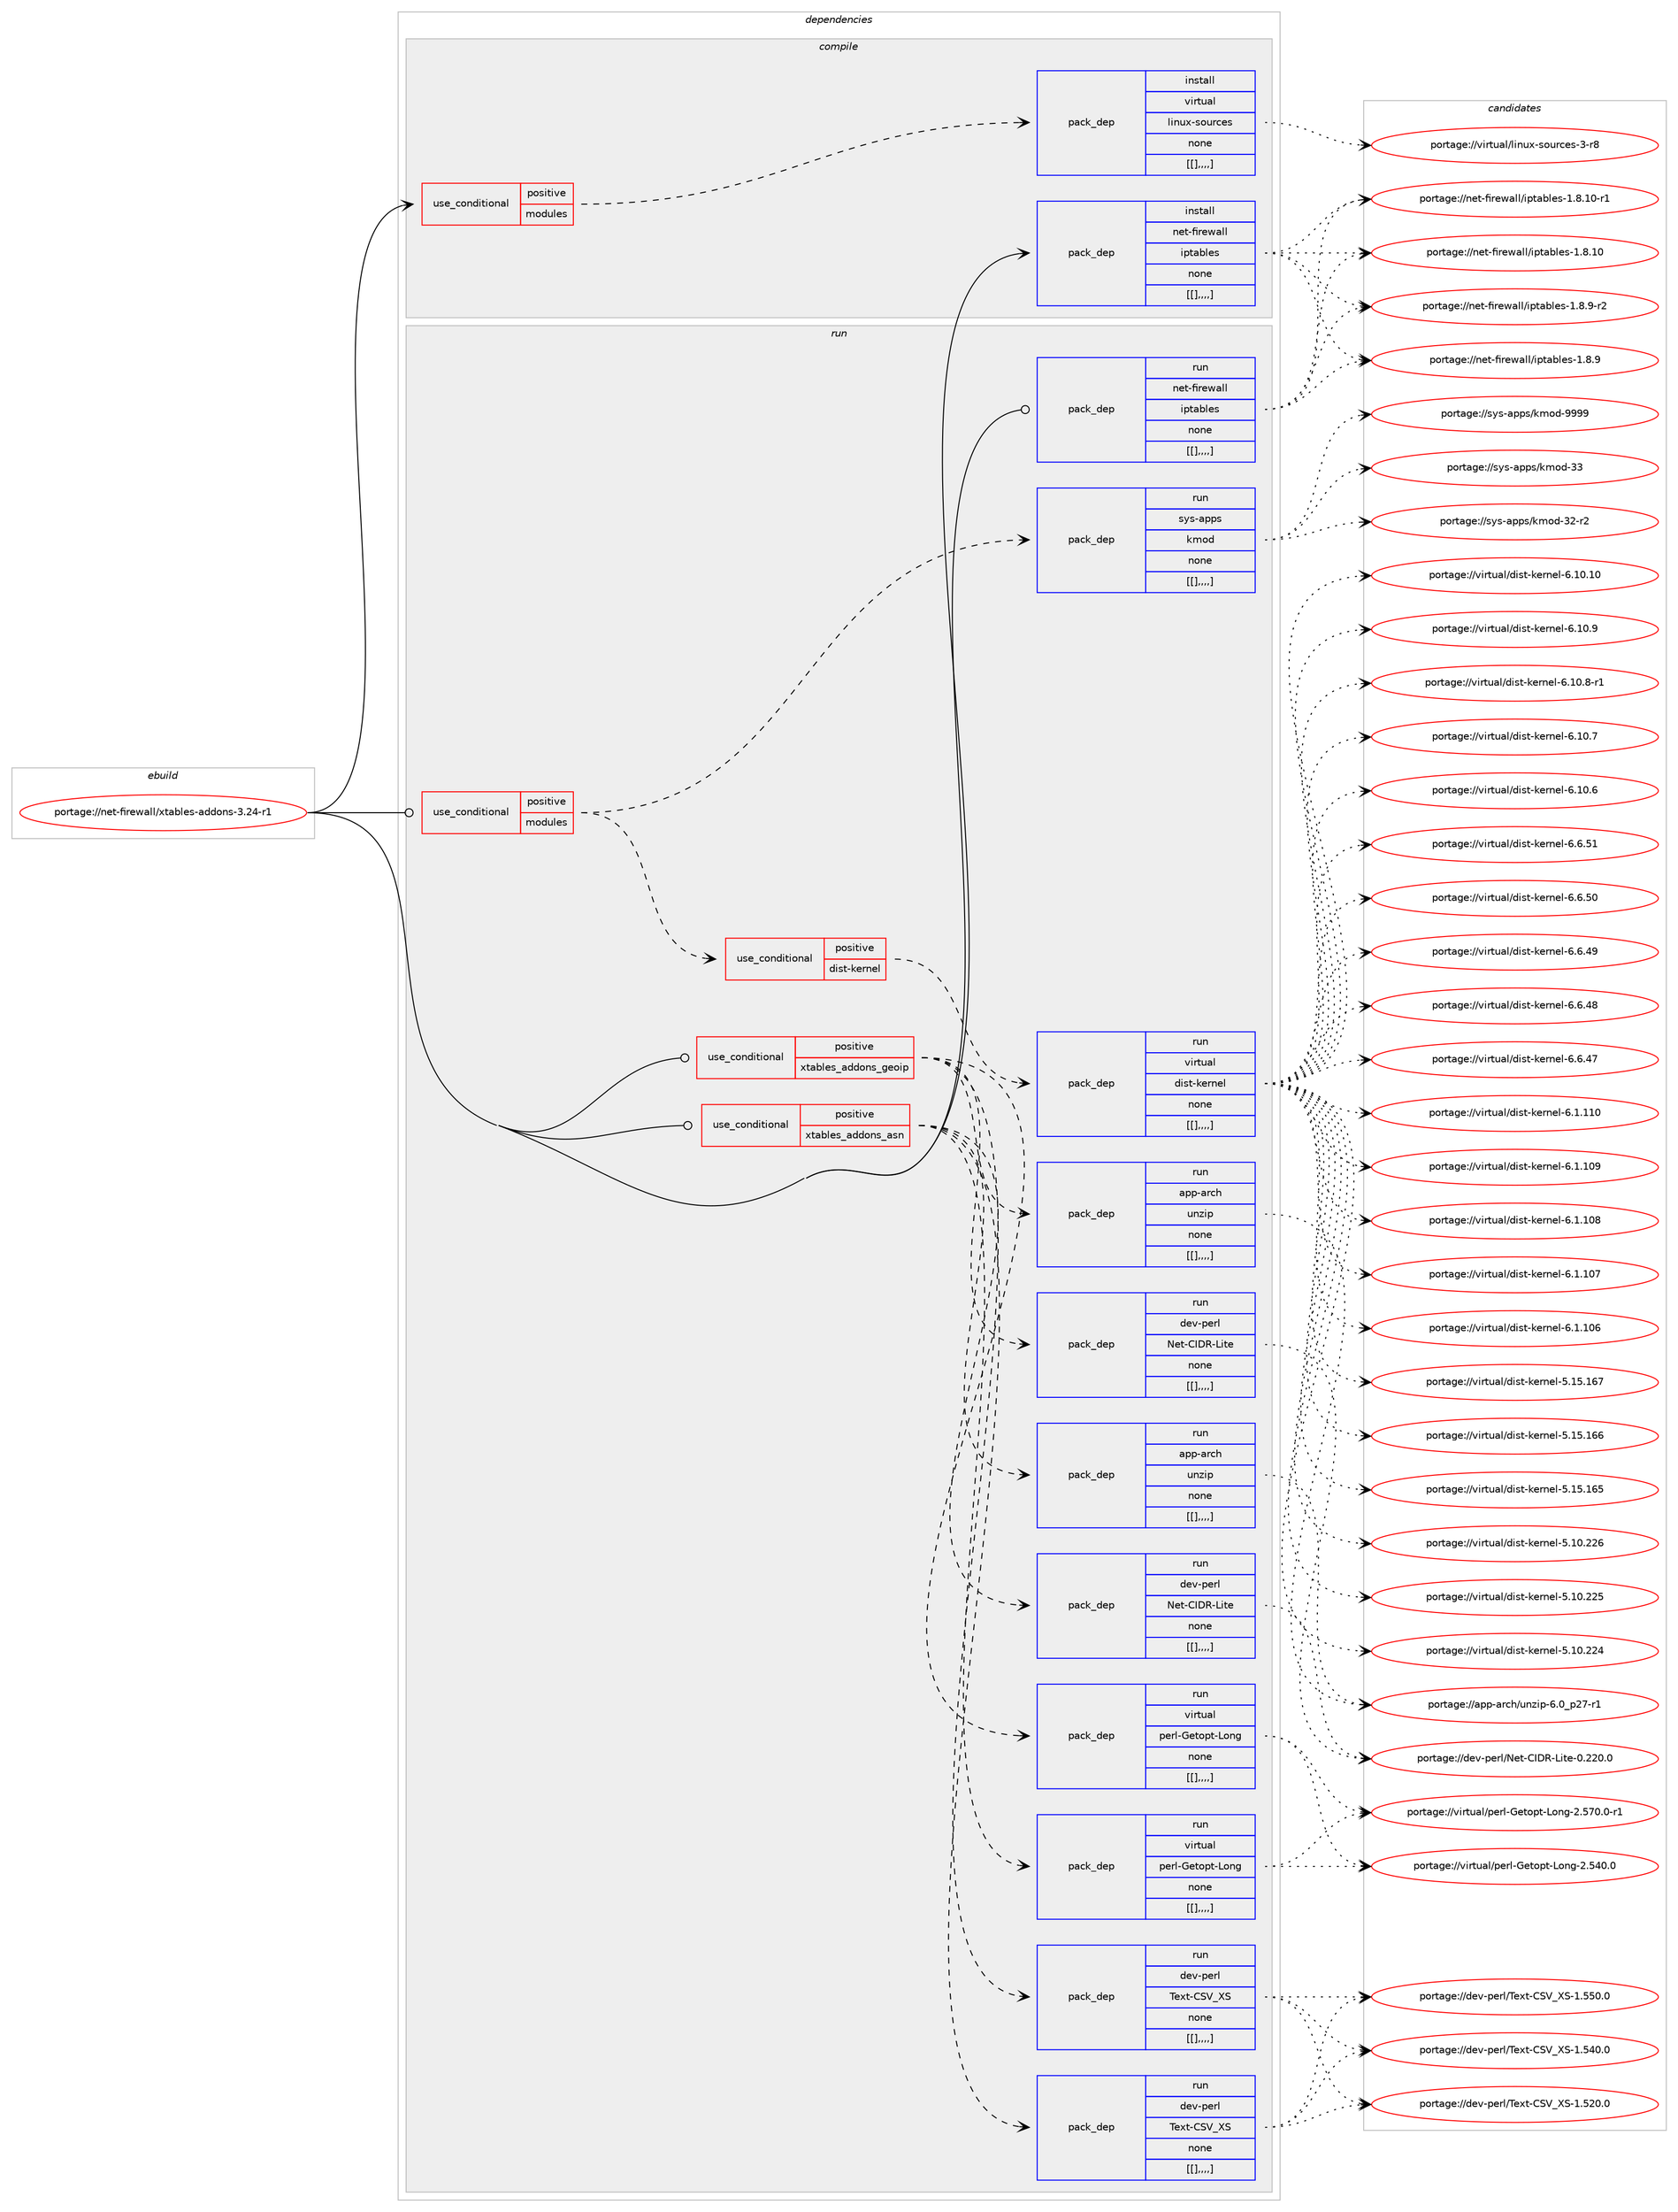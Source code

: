 digraph prolog {

# *************
# Graph options
# *************

newrank=true;
concentrate=true;
compound=true;
graph [rankdir=LR,fontname=Helvetica,fontsize=10,ranksep=1.5];#, ranksep=2.5, nodesep=0.2];
edge  [arrowhead=vee];
node  [fontname=Helvetica,fontsize=10];

# **********
# The ebuild
# **********

subgraph cluster_leftcol {
color=gray;
label=<<i>ebuild</i>>;
id [label="portage://net-firewall/xtables-addons-3.24-r1", color=red, width=4, href="../net-firewall/xtables-addons-3.24-r1.svg"];
}

# ****************
# The dependencies
# ****************

subgraph cluster_midcol {
color=gray;
label=<<i>dependencies</i>>;
subgraph cluster_compile {
fillcolor="#eeeeee";
style=filled;
label=<<i>compile</i>>;
subgraph cond94901 {
dependency365905 [label=<<TABLE BORDER="0" CELLBORDER="1" CELLSPACING="0" CELLPADDING="4"><TR><TD ROWSPAN="3" CELLPADDING="10">use_conditional</TD></TR><TR><TD>positive</TD></TR><TR><TD>modules</TD></TR></TABLE>>, shape=none, color=red];
subgraph pack268252 {
dependency365906 [label=<<TABLE BORDER="0" CELLBORDER="1" CELLSPACING="0" CELLPADDING="4" WIDTH="220"><TR><TD ROWSPAN="6" CELLPADDING="30">pack_dep</TD></TR><TR><TD WIDTH="110">install</TD></TR><TR><TD>virtual</TD></TR><TR><TD>linux-sources</TD></TR><TR><TD>none</TD></TR><TR><TD>[[],,,,]</TD></TR></TABLE>>, shape=none, color=blue];
}
dependency365905:e -> dependency365906:w [weight=20,style="dashed",arrowhead="vee"];
}
id:e -> dependency365905:w [weight=20,style="solid",arrowhead="vee"];
subgraph pack268253 {
dependency365907 [label=<<TABLE BORDER="0" CELLBORDER="1" CELLSPACING="0" CELLPADDING="4" WIDTH="220"><TR><TD ROWSPAN="6" CELLPADDING="30">pack_dep</TD></TR><TR><TD WIDTH="110">install</TD></TR><TR><TD>net-firewall</TD></TR><TR><TD>iptables</TD></TR><TR><TD>none</TD></TR><TR><TD>[[],,,,]</TD></TR></TABLE>>, shape=none, color=blue];
}
id:e -> dependency365907:w [weight=20,style="solid",arrowhead="vee"];
}
subgraph cluster_compileandrun {
fillcolor="#eeeeee";
style=filled;
label=<<i>compile and run</i>>;
}
subgraph cluster_run {
fillcolor="#eeeeee";
style=filled;
label=<<i>run</i>>;
subgraph cond94902 {
dependency365908 [label=<<TABLE BORDER="0" CELLBORDER="1" CELLSPACING="0" CELLPADDING="4"><TR><TD ROWSPAN="3" CELLPADDING="10">use_conditional</TD></TR><TR><TD>positive</TD></TR><TR><TD>modules</TD></TR></TABLE>>, shape=none, color=red];
subgraph pack268254 {
dependency365909 [label=<<TABLE BORDER="0" CELLBORDER="1" CELLSPACING="0" CELLPADDING="4" WIDTH="220"><TR><TD ROWSPAN="6" CELLPADDING="30">pack_dep</TD></TR><TR><TD WIDTH="110">run</TD></TR><TR><TD>sys-apps</TD></TR><TR><TD>kmod</TD></TR><TR><TD>none</TD></TR><TR><TD>[[],,,,]</TD></TR></TABLE>>, shape=none, color=blue];
}
dependency365908:e -> dependency365909:w [weight=20,style="dashed",arrowhead="vee"];
subgraph cond94903 {
dependency365910 [label=<<TABLE BORDER="0" CELLBORDER="1" CELLSPACING="0" CELLPADDING="4"><TR><TD ROWSPAN="3" CELLPADDING="10">use_conditional</TD></TR><TR><TD>positive</TD></TR><TR><TD>dist-kernel</TD></TR></TABLE>>, shape=none, color=red];
subgraph pack268255 {
dependency365911 [label=<<TABLE BORDER="0" CELLBORDER="1" CELLSPACING="0" CELLPADDING="4" WIDTH="220"><TR><TD ROWSPAN="6" CELLPADDING="30">pack_dep</TD></TR><TR><TD WIDTH="110">run</TD></TR><TR><TD>virtual</TD></TR><TR><TD>dist-kernel</TD></TR><TR><TD>none</TD></TR><TR><TD>[[],,,,]</TD></TR></TABLE>>, shape=none, color=blue];
}
dependency365910:e -> dependency365911:w [weight=20,style="dashed",arrowhead="vee"];
}
dependency365908:e -> dependency365910:w [weight=20,style="dashed",arrowhead="vee"];
}
id:e -> dependency365908:w [weight=20,style="solid",arrowhead="odot"];
subgraph cond94904 {
dependency365912 [label=<<TABLE BORDER="0" CELLBORDER="1" CELLSPACING="0" CELLPADDING="4"><TR><TD ROWSPAN="3" CELLPADDING="10">use_conditional</TD></TR><TR><TD>positive</TD></TR><TR><TD>xtables_addons_asn</TD></TR></TABLE>>, shape=none, color=red];
subgraph pack268256 {
dependency365913 [label=<<TABLE BORDER="0" CELLBORDER="1" CELLSPACING="0" CELLPADDING="4" WIDTH="220"><TR><TD ROWSPAN="6" CELLPADDING="30">pack_dep</TD></TR><TR><TD WIDTH="110">run</TD></TR><TR><TD>app-arch</TD></TR><TR><TD>unzip</TD></TR><TR><TD>none</TD></TR><TR><TD>[[],,,,]</TD></TR></TABLE>>, shape=none, color=blue];
}
dependency365912:e -> dependency365913:w [weight=20,style="dashed",arrowhead="vee"];
subgraph pack268257 {
dependency365914 [label=<<TABLE BORDER="0" CELLBORDER="1" CELLSPACING="0" CELLPADDING="4" WIDTH="220"><TR><TD ROWSPAN="6" CELLPADDING="30">pack_dep</TD></TR><TR><TD WIDTH="110">run</TD></TR><TR><TD>dev-perl</TD></TR><TR><TD>Net-CIDR-Lite</TD></TR><TR><TD>none</TD></TR><TR><TD>[[],,,,]</TD></TR></TABLE>>, shape=none, color=blue];
}
dependency365912:e -> dependency365914:w [weight=20,style="dashed",arrowhead="vee"];
subgraph pack268258 {
dependency365915 [label=<<TABLE BORDER="0" CELLBORDER="1" CELLSPACING="0" CELLPADDING="4" WIDTH="220"><TR><TD ROWSPAN="6" CELLPADDING="30">pack_dep</TD></TR><TR><TD WIDTH="110">run</TD></TR><TR><TD>dev-perl</TD></TR><TR><TD>Text-CSV_XS</TD></TR><TR><TD>none</TD></TR><TR><TD>[[],,,,]</TD></TR></TABLE>>, shape=none, color=blue];
}
dependency365912:e -> dependency365915:w [weight=20,style="dashed",arrowhead="vee"];
subgraph pack268259 {
dependency365916 [label=<<TABLE BORDER="0" CELLBORDER="1" CELLSPACING="0" CELLPADDING="4" WIDTH="220"><TR><TD ROWSPAN="6" CELLPADDING="30">pack_dep</TD></TR><TR><TD WIDTH="110">run</TD></TR><TR><TD>virtual</TD></TR><TR><TD>perl-Getopt-Long</TD></TR><TR><TD>none</TD></TR><TR><TD>[[],,,,]</TD></TR></TABLE>>, shape=none, color=blue];
}
dependency365912:e -> dependency365916:w [weight=20,style="dashed",arrowhead="vee"];
}
id:e -> dependency365912:w [weight=20,style="solid",arrowhead="odot"];
subgraph cond94905 {
dependency365917 [label=<<TABLE BORDER="0" CELLBORDER="1" CELLSPACING="0" CELLPADDING="4"><TR><TD ROWSPAN="3" CELLPADDING="10">use_conditional</TD></TR><TR><TD>positive</TD></TR><TR><TD>xtables_addons_geoip</TD></TR></TABLE>>, shape=none, color=red];
subgraph pack268260 {
dependency365918 [label=<<TABLE BORDER="0" CELLBORDER="1" CELLSPACING="0" CELLPADDING="4" WIDTH="220"><TR><TD ROWSPAN="6" CELLPADDING="30">pack_dep</TD></TR><TR><TD WIDTH="110">run</TD></TR><TR><TD>app-arch</TD></TR><TR><TD>unzip</TD></TR><TR><TD>none</TD></TR><TR><TD>[[],,,,]</TD></TR></TABLE>>, shape=none, color=blue];
}
dependency365917:e -> dependency365918:w [weight=20,style="dashed",arrowhead="vee"];
subgraph pack268261 {
dependency365919 [label=<<TABLE BORDER="0" CELLBORDER="1" CELLSPACING="0" CELLPADDING="4" WIDTH="220"><TR><TD ROWSPAN="6" CELLPADDING="30">pack_dep</TD></TR><TR><TD WIDTH="110">run</TD></TR><TR><TD>dev-perl</TD></TR><TR><TD>Net-CIDR-Lite</TD></TR><TR><TD>none</TD></TR><TR><TD>[[],,,,]</TD></TR></TABLE>>, shape=none, color=blue];
}
dependency365917:e -> dependency365919:w [weight=20,style="dashed",arrowhead="vee"];
subgraph pack268262 {
dependency365920 [label=<<TABLE BORDER="0" CELLBORDER="1" CELLSPACING="0" CELLPADDING="4" WIDTH="220"><TR><TD ROWSPAN="6" CELLPADDING="30">pack_dep</TD></TR><TR><TD WIDTH="110">run</TD></TR><TR><TD>dev-perl</TD></TR><TR><TD>Text-CSV_XS</TD></TR><TR><TD>none</TD></TR><TR><TD>[[],,,,]</TD></TR></TABLE>>, shape=none, color=blue];
}
dependency365917:e -> dependency365920:w [weight=20,style="dashed",arrowhead="vee"];
subgraph pack268263 {
dependency365921 [label=<<TABLE BORDER="0" CELLBORDER="1" CELLSPACING="0" CELLPADDING="4" WIDTH="220"><TR><TD ROWSPAN="6" CELLPADDING="30">pack_dep</TD></TR><TR><TD WIDTH="110">run</TD></TR><TR><TD>virtual</TD></TR><TR><TD>perl-Getopt-Long</TD></TR><TR><TD>none</TD></TR><TR><TD>[[],,,,]</TD></TR></TABLE>>, shape=none, color=blue];
}
dependency365917:e -> dependency365921:w [weight=20,style="dashed",arrowhead="vee"];
}
id:e -> dependency365917:w [weight=20,style="solid",arrowhead="odot"];
subgraph pack268264 {
dependency365922 [label=<<TABLE BORDER="0" CELLBORDER="1" CELLSPACING="0" CELLPADDING="4" WIDTH="220"><TR><TD ROWSPAN="6" CELLPADDING="30">pack_dep</TD></TR><TR><TD WIDTH="110">run</TD></TR><TR><TD>net-firewall</TD></TR><TR><TD>iptables</TD></TR><TR><TD>none</TD></TR><TR><TD>[[],,,,]</TD></TR></TABLE>>, shape=none, color=blue];
}
id:e -> dependency365922:w [weight=20,style="solid",arrowhead="odot"];
}
}

# **************
# The candidates
# **************

subgraph cluster_choices {
rank=same;
color=gray;
label=<<i>candidates</i>>;

subgraph choice268252 {
color=black;
nodesep=1;
choice1181051141161179710847108105110117120451151111171149910111545514511456 [label="portage://virtual/linux-sources-3-r8", color=red, width=4,href="../virtual/linux-sources-3-r8.svg"];
dependency365906:e -> choice1181051141161179710847108105110117120451151111171149910111545514511456:w [style=dotted,weight="100"];
}
subgraph choice268253 {
color=black;
nodesep=1;
choice1101011164510210511410111997108108471051121169798108101115454946564649484511449 [label="portage://net-firewall/iptables-1.8.10-r1", color=red, width=4,href="../net-firewall/iptables-1.8.10-r1.svg"];
choice110101116451021051141011199710810847105112116979810810111545494656464948 [label="portage://net-firewall/iptables-1.8.10", color=red, width=4,href="../net-firewall/iptables-1.8.10.svg"];
choice11010111645102105114101119971081084710511211697981081011154549465646574511450 [label="portage://net-firewall/iptables-1.8.9-r2", color=red, width=4,href="../net-firewall/iptables-1.8.9-r2.svg"];
choice1101011164510210511410111997108108471051121169798108101115454946564657 [label="portage://net-firewall/iptables-1.8.9", color=red, width=4,href="../net-firewall/iptables-1.8.9.svg"];
dependency365907:e -> choice1101011164510210511410111997108108471051121169798108101115454946564649484511449:w [style=dotted,weight="100"];
dependency365907:e -> choice110101116451021051141011199710810847105112116979810810111545494656464948:w [style=dotted,weight="100"];
dependency365907:e -> choice11010111645102105114101119971081084710511211697981081011154549465646574511450:w [style=dotted,weight="100"];
dependency365907:e -> choice1101011164510210511410111997108108471051121169798108101115454946564657:w [style=dotted,weight="100"];
}
subgraph choice268254 {
color=black;
nodesep=1;
choice1151211154597112112115471071091111004557575757 [label="portage://sys-apps/kmod-9999", color=red, width=4,href="../sys-apps/kmod-9999.svg"];
choice115121115459711211211547107109111100455151 [label="portage://sys-apps/kmod-33", color=red, width=4,href="../sys-apps/kmod-33.svg"];
choice1151211154597112112115471071091111004551504511450 [label="portage://sys-apps/kmod-32-r2", color=red, width=4,href="../sys-apps/kmod-32-r2.svg"];
dependency365909:e -> choice1151211154597112112115471071091111004557575757:w [style=dotted,weight="100"];
dependency365909:e -> choice115121115459711211211547107109111100455151:w [style=dotted,weight="100"];
dependency365909:e -> choice1151211154597112112115471071091111004551504511450:w [style=dotted,weight="100"];
}
subgraph choice268255 {
color=black;
nodesep=1;
choice1181051141161179710847100105115116451071011141101011084554464948464948 [label="portage://virtual/dist-kernel-6.10.10", color=red, width=4,href="../virtual/dist-kernel-6.10.10.svg"];
choice11810511411611797108471001051151164510710111411010110845544649484657 [label="portage://virtual/dist-kernel-6.10.9", color=red, width=4,href="../virtual/dist-kernel-6.10.9.svg"];
choice118105114116117971084710010511511645107101114110101108455446494846564511449 [label="portage://virtual/dist-kernel-6.10.8-r1", color=red, width=4,href="../virtual/dist-kernel-6.10.8-r1.svg"];
choice11810511411611797108471001051151164510710111411010110845544649484655 [label="portage://virtual/dist-kernel-6.10.7", color=red, width=4,href="../virtual/dist-kernel-6.10.7.svg"];
choice11810511411611797108471001051151164510710111411010110845544649484654 [label="portage://virtual/dist-kernel-6.10.6", color=red, width=4,href="../virtual/dist-kernel-6.10.6.svg"];
choice11810511411611797108471001051151164510710111411010110845544654465349 [label="portage://virtual/dist-kernel-6.6.51", color=red, width=4,href="../virtual/dist-kernel-6.6.51.svg"];
choice11810511411611797108471001051151164510710111411010110845544654465348 [label="portage://virtual/dist-kernel-6.6.50", color=red, width=4,href="../virtual/dist-kernel-6.6.50.svg"];
choice11810511411611797108471001051151164510710111411010110845544654465257 [label="portage://virtual/dist-kernel-6.6.49", color=red, width=4,href="../virtual/dist-kernel-6.6.49.svg"];
choice11810511411611797108471001051151164510710111411010110845544654465256 [label="portage://virtual/dist-kernel-6.6.48", color=red, width=4,href="../virtual/dist-kernel-6.6.48.svg"];
choice11810511411611797108471001051151164510710111411010110845544654465255 [label="portage://virtual/dist-kernel-6.6.47", color=red, width=4,href="../virtual/dist-kernel-6.6.47.svg"];
choice1181051141161179710847100105115116451071011141101011084554464946494948 [label="portage://virtual/dist-kernel-6.1.110", color=red, width=4,href="../virtual/dist-kernel-6.1.110.svg"];
choice1181051141161179710847100105115116451071011141101011084554464946494857 [label="portage://virtual/dist-kernel-6.1.109", color=red, width=4,href="../virtual/dist-kernel-6.1.109.svg"];
choice1181051141161179710847100105115116451071011141101011084554464946494856 [label="portage://virtual/dist-kernel-6.1.108", color=red, width=4,href="../virtual/dist-kernel-6.1.108.svg"];
choice1181051141161179710847100105115116451071011141101011084554464946494855 [label="portage://virtual/dist-kernel-6.1.107", color=red, width=4,href="../virtual/dist-kernel-6.1.107.svg"];
choice1181051141161179710847100105115116451071011141101011084554464946494854 [label="portage://virtual/dist-kernel-6.1.106", color=red, width=4,href="../virtual/dist-kernel-6.1.106.svg"];
choice118105114116117971084710010511511645107101114110101108455346495346495455 [label="portage://virtual/dist-kernel-5.15.167", color=red, width=4,href="../virtual/dist-kernel-5.15.167.svg"];
choice118105114116117971084710010511511645107101114110101108455346495346495454 [label="portage://virtual/dist-kernel-5.15.166", color=red, width=4,href="../virtual/dist-kernel-5.15.166.svg"];
choice118105114116117971084710010511511645107101114110101108455346495346495453 [label="portage://virtual/dist-kernel-5.15.165", color=red, width=4,href="../virtual/dist-kernel-5.15.165.svg"];
choice118105114116117971084710010511511645107101114110101108455346494846505054 [label="portage://virtual/dist-kernel-5.10.226", color=red, width=4,href="../virtual/dist-kernel-5.10.226.svg"];
choice118105114116117971084710010511511645107101114110101108455346494846505053 [label="portage://virtual/dist-kernel-5.10.225", color=red, width=4,href="../virtual/dist-kernel-5.10.225.svg"];
choice118105114116117971084710010511511645107101114110101108455346494846505052 [label="portage://virtual/dist-kernel-5.10.224", color=red, width=4,href="../virtual/dist-kernel-5.10.224.svg"];
dependency365911:e -> choice1181051141161179710847100105115116451071011141101011084554464948464948:w [style=dotted,weight="100"];
dependency365911:e -> choice11810511411611797108471001051151164510710111411010110845544649484657:w [style=dotted,weight="100"];
dependency365911:e -> choice118105114116117971084710010511511645107101114110101108455446494846564511449:w [style=dotted,weight="100"];
dependency365911:e -> choice11810511411611797108471001051151164510710111411010110845544649484655:w [style=dotted,weight="100"];
dependency365911:e -> choice11810511411611797108471001051151164510710111411010110845544649484654:w [style=dotted,weight="100"];
dependency365911:e -> choice11810511411611797108471001051151164510710111411010110845544654465349:w [style=dotted,weight="100"];
dependency365911:e -> choice11810511411611797108471001051151164510710111411010110845544654465348:w [style=dotted,weight="100"];
dependency365911:e -> choice11810511411611797108471001051151164510710111411010110845544654465257:w [style=dotted,weight="100"];
dependency365911:e -> choice11810511411611797108471001051151164510710111411010110845544654465256:w [style=dotted,weight="100"];
dependency365911:e -> choice11810511411611797108471001051151164510710111411010110845544654465255:w [style=dotted,weight="100"];
dependency365911:e -> choice1181051141161179710847100105115116451071011141101011084554464946494948:w [style=dotted,weight="100"];
dependency365911:e -> choice1181051141161179710847100105115116451071011141101011084554464946494857:w [style=dotted,weight="100"];
dependency365911:e -> choice1181051141161179710847100105115116451071011141101011084554464946494856:w [style=dotted,weight="100"];
dependency365911:e -> choice1181051141161179710847100105115116451071011141101011084554464946494855:w [style=dotted,weight="100"];
dependency365911:e -> choice1181051141161179710847100105115116451071011141101011084554464946494854:w [style=dotted,weight="100"];
dependency365911:e -> choice118105114116117971084710010511511645107101114110101108455346495346495455:w [style=dotted,weight="100"];
dependency365911:e -> choice118105114116117971084710010511511645107101114110101108455346495346495454:w [style=dotted,weight="100"];
dependency365911:e -> choice118105114116117971084710010511511645107101114110101108455346495346495453:w [style=dotted,weight="100"];
dependency365911:e -> choice118105114116117971084710010511511645107101114110101108455346494846505054:w [style=dotted,weight="100"];
dependency365911:e -> choice118105114116117971084710010511511645107101114110101108455346494846505053:w [style=dotted,weight="100"];
dependency365911:e -> choice118105114116117971084710010511511645107101114110101108455346494846505052:w [style=dotted,weight="100"];
}
subgraph choice268256 {
color=black;
nodesep=1;
choice9711211245971149910447117110122105112455446489511250554511449 [label="portage://app-arch/unzip-6.0_p27-r1", color=red, width=4,href="../app-arch/unzip-6.0_p27-r1.svg"];
dependency365913:e -> choice9711211245971149910447117110122105112455446489511250554511449:w [style=dotted,weight="100"];
}
subgraph choice268257 {
color=black;
nodesep=1;
choice100101118451121011141084778101116456773688245761051161014548465050484648 [label="portage://dev-perl/Net-CIDR-Lite-0.220.0", color=red, width=4,href="../dev-perl/Net-CIDR-Lite-0.220.0.svg"];
dependency365914:e -> choice100101118451121011141084778101116456773688245761051161014548465050484648:w [style=dotted,weight="100"];
}
subgraph choice268258 {
color=black;
nodesep=1;
choice100101118451121011141084784101120116456783869588834549465353484648 [label="portage://dev-perl/Text-CSV_XS-1.550.0", color=red, width=4,href="../dev-perl/Text-CSV_XS-1.550.0.svg"];
choice100101118451121011141084784101120116456783869588834549465352484648 [label="portage://dev-perl/Text-CSV_XS-1.540.0", color=red, width=4,href="../dev-perl/Text-CSV_XS-1.540.0.svg"];
choice100101118451121011141084784101120116456783869588834549465350484648 [label="portage://dev-perl/Text-CSV_XS-1.520.0", color=red, width=4,href="../dev-perl/Text-CSV_XS-1.520.0.svg"];
dependency365915:e -> choice100101118451121011141084784101120116456783869588834549465353484648:w [style=dotted,weight="100"];
dependency365915:e -> choice100101118451121011141084784101120116456783869588834549465352484648:w [style=dotted,weight="100"];
dependency365915:e -> choice100101118451121011141084784101120116456783869588834549465350484648:w [style=dotted,weight="100"];
}
subgraph choice268259 {
color=black;
nodesep=1;
choice11810511411611797108471121011141084571101116111112116457611111010345504653554846484511449 [label="portage://virtual/perl-Getopt-Long-2.570.0-r1", color=red, width=4,href="../virtual/perl-Getopt-Long-2.570.0-r1.svg"];
choice1181051141161179710847112101114108457110111611111211645761111101034550465352484648 [label="portage://virtual/perl-Getopt-Long-2.540.0", color=red, width=4,href="../virtual/perl-Getopt-Long-2.540.0.svg"];
dependency365916:e -> choice11810511411611797108471121011141084571101116111112116457611111010345504653554846484511449:w [style=dotted,weight="100"];
dependency365916:e -> choice1181051141161179710847112101114108457110111611111211645761111101034550465352484648:w [style=dotted,weight="100"];
}
subgraph choice268260 {
color=black;
nodesep=1;
choice9711211245971149910447117110122105112455446489511250554511449 [label="portage://app-arch/unzip-6.0_p27-r1", color=red, width=4,href="../app-arch/unzip-6.0_p27-r1.svg"];
dependency365918:e -> choice9711211245971149910447117110122105112455446489511250554511449:w [style=dotted,weight="100"];
}
subgraph choice268261 {
color=black;
nodesep=1;
choice100101118451121011141084778101116456773688245761051161014548465050484648 [label="portage://dev-perl/Net-CIDR-Lite-0.220.0", color=red, width=4,href="../dev-perl/Net-CIDR-Lite-0.220.0.svg"];
dependency365919:e -> choice100101118451121011141084778101116456773688245761051161014548465050484648:w [style=dotted,weight="100"];
}
subgraph choice268262 {
color=black;
nodesep=1;
choice100101118451121011141084784101120116456783869588834549465353484648 [label="portage://dev-perl/Text-CSV_XS-1.550.0", color=red, width=4,href="../dev-perl/Text-CSV_XS-1.550.0.svg"];
choice100101118451121011141084784101120116456783869588834549465352484648 [label="portage://dev-perl/Text-CSV_XS-1.540.0", color=red, width=4,href="../dev-perl/Text-CSV_XS-1.540.0.svg"];
choice100101118451121011141084784101120116456783869588834549465350484648 [label="portage://dev-perl/Text-CSV_XS-1.520.0", color=red, width=4,href="../dev-perl/Text-CSV_XS-1.520.0.svg"];
dependency365920:e -> choice100101118451121011141084784101120116456783869588834549465353484648:w [style=dotted,weight="100"];
dependency365920:e -> choice100101118451121011141084784101120116456783869588834549465352484648:w [style=dotted,weight="100"];
dependency365920:e -> choice100101118451121011141084784101120116456783869588834549465350484648:w [style=dotted,weight="100"];
}
subgraph choice268263 {
color=black;
nodesep=1;
choice11810511411611797108471121011141084571101116111112116457611111010345504653554846484511449 [label="portage://virtual/perl-Getopt-Long-2.570.0-r1", color=red, width=4,href="../virtual/perl-Getopt-Long-2.570.0-r1.svg"];
choice1181051141161179710847112101114108457110111611111211645761111101034550465352484648 [label="portage://virtual/perl-Getopt-Long-2.540.0", color=red, width=4,href="../virtual/perl-Getopt-Long-2.540.0.svg"];
dependency365921:e -> choice11810511411611797108471121011141084571101116111112116457611111010345504653554846484511449:w [style=dotted,weight="100"];
dependency365921:e -> choice1181051141161179710847112101114108457110111611111211645761111101034550465352484648:w [style=dotted,weight="100"];
}
subgraph choice268264 {
color=black;
nodesep=1;
choice1101011164510210511410111997108108471051121169798108101115454946564649484511449 [label="portage://net-firewall/iptables-1.8.10-r1", color=red, width=4,href="../net-firewall/iptables-1.8.10-r1.svg"];
choice110101116451021051141011199710810847105112116979810810111545494656464948 [label="portage://net-firewall/iptables-1.8.10", color=red, width=4,href="../net-firewall/iptables-1.8.10.svg"];
choice11010111645102105114101119971081084710511211697981081011154549465646574511450 [label="portage://net-firewall/iptables-1.8.9-r2", color=red, width=4,href="../net-firewall/iptables-1.8.9-r2.svg"];
choice1101011164510210511410111997108108471051121169798108101115454946564657 [label="portage://net-firewall/iptables-1.8.9", color=red, width=4,href="../net-firewall/iptables-1.8.9.svg"];
dependency365922:e -> choice1101011164510210511410111997108108471051121169798108101115454946564649484511449:w [style=dotted,weight="100"];
dependency365922:e -> choice110101116451021051141011199710810847105112116979810810111545494656464948:w [style=dotted,weight="100"];
dependency365922:e -> choice11010111645102105114101119971081084710511211697981081011154549465646574511450:w [style=dotted,weight="100"];
dependency365922:e -> choice1101011164510210511410111997108108471051121169798108101115454946564657:w [style=dotted,weight="100"];
}
}

}
